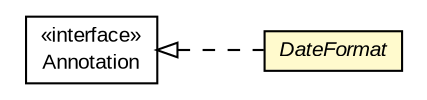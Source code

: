 #!/usr/local/bin/dot
#
# Class diagram 
# Generated by UMLGraph version R5_6-24-gf6e263 (http://www.umlgraph.org/)
#

digraph G {
	edge [fontname="arial",fontsize=10,labelfontname="arial",labelfontsize=10];
	node [fontname="arial",fontsize=10,shape=plaintext];
	nodesep=0.25;
	ranksep=0.5;
	rankdir=LR;
	// com.gwtplatform.dispatch.rest.client.DateFormat
	c206599 [label=<<table title="com.gwtplatform.dispatch.rest.client.DateFormat" border="0" cellborder="1" cellspacing="0" cellpadding="2" port="p" bgcolor="lemonChiffon" href="./DateFormat.html">
		<tr><td><table border="0" cellspacing="0" cellpadding="1">
<tr><td align="center" balign="center"><font face="arial italic"> DateFormat </font></td></tr>
		</table></td></tr>
		</table>>, URL="./DateFormat.html", fontname="arial", fontcolor="black", fontsize=10.0];
	//com.gwtplatform.dispatch.rest.client.DateFormat implements java.lang.annotation.Annotation
	c207002:p -> c206599:p [dir=back,arrowtail=empty,style=dashed];
	// java.lang.annotation.Annotation
	c207002 [label=<<table title="java.lang.annotation.Annotation" border="0" cellborder="1" cellspacing="0" cellpadding="2" port="p" href="http://download.oracle.com/javase/6/docs/api/java/lang/annotation/Annotation.html">
		<tr><td><table border="0" cellspacing="0" cellpadding="1">
<tr><td align="center" balign="center"> &#171;interface&#187; </td></tr>
<tr><td align="center" balign="center"> Annotation </td></tr>
		</table></td></tr>
		</table>>, URL="http://download.oracle.com/javase/6/docs/api/java/lang/annotation/Annotation.html", fontname="arial", fontcolor="black", fontsize=10.0];
}

